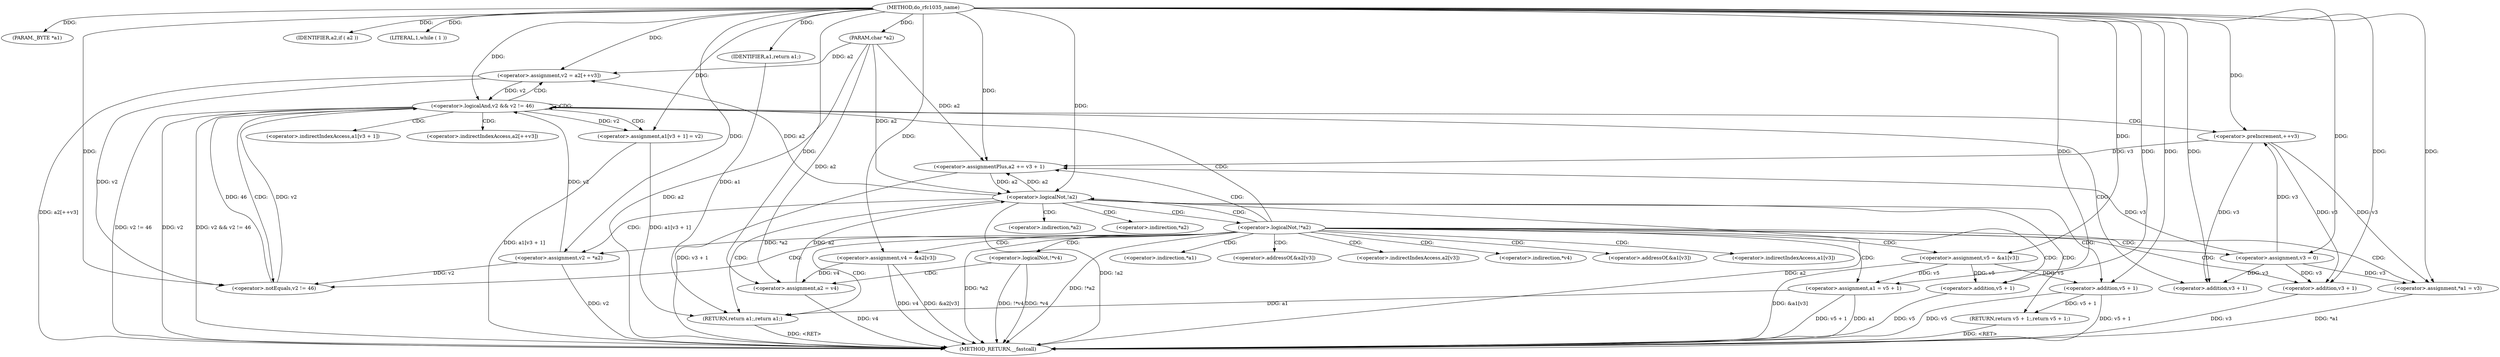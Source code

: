 digraph do_rfc1035_name {  
"1000105" [label = "(METHOD,do_rfc1035_name)" ]
"1000193" [label = "(METHOD_RETURN,__fastcall)" ]
"1000106" [label = "(PARAM,_BYTE *a1)" ]
"1000107" [label = "(PARAM,char *a2)" ]
"1000114" [label = "(IDENTIFIER,a2,if ( a2 ))" ]
"1000117" [label = "(LITERAL,1,while ( 1 ))" ]
"1000119" [label = "(<operator>.assignment,v2 = *a2)" ]
"1000124" [label = "(<operator>.logicalNot,!*a2)" ]
"1000128" [label = "(<operator>.assignment,v3 = 0)" ]
"1000132" [label = "(<operator>.logicalAnd,v2 && v2 != 46)" ]
"1000134" [label = "(<operator>.notEquals,v2 != 46)" ]
"1000138" [label = "(<operator>.assignment,a1[v3 + 1] = v2)" ]
"1000141" [label = "(<operator>.addition,v3 + 1)" ]
"1000145" [label = "(<operator>.assignment,v2 = a2[++v3])" ]
"1000149" [label = "(<operator>.preIncrement,++v3)" ]
"1000151" [label = "(<operator>.assignment,*a1 = v3)" ]
"1000155" [label = "(<operator>.assignment,v4 = &a2[v3])" ]
"1000161" [label = "(<operator>.assignmentPlus,a2 += v3 + 1)" ]
"1000163" [label = "(<operator>.addition,v3 + 1)" ]
"1000167" [label = "(<operator>.logicalNot,!*v4)" ]
"1000170" [label = "(<operator>.assignment,a2 = v4)" ]
"1000173" [label = "(<operator>.assignment,v5 = &a1[v3])" ]
"1000179" [label = "(<operator>.assignment,a1 = v5 + 1)" ]
"1000181" [label = "(<operator>.addition,v5 + 1)" ]
"1000185" [label = "(<operator>.logicalNot,!a2)" ]
"1000187" [label = "(RETURN,return v5 + 1;,return v5 + 1;)" ]
"1000188" [label = "(<operator>.addition,v5 + 1)" ]
"1000191" [label = "(RETURN,return a1;,return a1;)" ]
"1000192" [label = "(IDENTIFIER,a1,return a1;)" ]
"1000121" [label = "(<operator>.indirection,*a2)" ]
"1000125" [label = "(<operator>.indirection,*a2)" ]
"1000139" [label = "(<operator>.indirectIndexAccess,a1[v3 + 1])" ]
"1000147" [label = "(<operator>.indirectIndexAccess,a2[++v3])" ]
"1000152" [label = "(<operator>.indirection,*a1)" ]
"1000157" [label = "(<operator>.addressOf,&a2[v3])" ]
"1000158" [label = "(<operator>.indirectIndexAccess,a2[v3])" ]
"1000168" [label = "(<operator>.indirection,*v4)" ]
"1000175" [label = "(<operator>.addressOf,&a1[v3])" ]
"1000176" [label = "(<operator>.indirectIndexAccess,a1[v3])" ]
  "1000187" -> "1000193"  [ label = "DDG: <RET>"] 
  "1000191" -> "1000193"  [ label = "DDG: <RET>"] 
  "1000188" -> "1000193"  [ label = "DDG: v5"] 
  "1000124" -> "1000193"  [ label = "DDG: !*a2"] 
  "1000155" -> "1000193"  [ label = "DDG: &a2[v3]"] 
  "1000151" -> "1000193"  [ label = "DDG: *a1"] 
  "1000132" -> "1000193"  [ label = "DDG: v2 != 46"] 
  "1000132" -> "1000193"  [ label = "DDG: v2"] 
  "1000185" -> "1000193"  [ label = "DDG: !a2"] 
  "1000188" -> "1000193"  [ label = "DDG: v5 + 1"] 
  "1000124" -> "1000193"  [ label = "DDG: *a2"] 
  "1000155" -> "1000193"  [ label = "DDG: v4"] 
  "1000179" -> "1000193"  [ label = "DDG: v5 + 1"] 
  "1000163" -> "1000193"  [ label = "DDG: v3"] 
  "1000167" -> "1000193"  [ label = "DDG: !*v4"] 
  "1000107" -> "1000193"  [ label = "DDG: a2"] 
  "1000161" -> "1000193"  [ label = "DDG: v3 + 1"] 
  "1000119" -> "1000193"  [ label = "DDG: v2"] 
  "1000138" -> "1000193"  [ label = "DDG: a1[v3 + 1]"] 
  "1000179" -> "1000193"  [ label = "DDG: a1"] 
  "1000181" -> "1000193"  [ label = "DDG: v5"] 
  "1000145" -> "1000193"  [ label = "DDG: a2[++v3]"] 
  "1000173" -> "1000193"  [ label = "DDG: &a1[v3]"] 
  "1000170" -> "1000193"  [ label = "DDG: v4"] 
  "1000167" -> "1000193"  [ label = "DDG: *v4"] 
  "1000185" -> "1000193"  [ label = "DDG: a2"] 
  "1000132" -> "1000193"  [ label = "DDG: v2 && v2 != 46"] 
  "1000105" -> "1000106"  [ label = "DDG: "] 
  "1000105" -> "1000107"  [ label = "DDG: "] 
  "1000105" -> "1000114"  [ label = "DDG: "] 
  "1000105" -> "1000117"  [ label = "DDG: "] 
  "1000124" -> "1000119"  [ label = "DDG: *a2"] 
  "1000105" -> "1000119"  [ label = "DDG: "] 
  "1000105" -> "1000128"  [ label = "DDG: "] 
  "1000119" -> "1000132"  [ label = "DDG: v2"] 
  "1000134" -> "1000132"  [ label = "DDG: v2"] 
  "1000145" -> "1000132"  [ label = "DDG: v2"] 
  "1000105" -> "1000132"  [ label = "DDG: "] 
  "1000134" -> "1000132"  [ label = "DDG: 46"] 
  "1000119" -> "1000134"  [ label = "DDG: v2"] 
  "1000145" -> "1000134"  [ label = "DDG: v2"] 
  "1000105" -> "1000134"  [ label = "DDG: "] 
  "1000132" -> "1000138"  [ label = "DDG: v2"] 
  "1000105" -> "1000138"  [ label = "DDG: "] 
  "1000149" -> "1000141"  [ label = "DDG: v3"] 
  "1000128" -> "1000141"  [ label = "DDG: v3"] 
  "1000105" -> "1000141"  [ label = "DDG: "] 
  "1000185" -> "1000145"  [ label = "DDG: a2"] 
  "1000107" -> "1000145"  [ label = "DDG: a2"] 
  "1000105" -> "1000145"  [ label = "DDG: "] 
  "1000105" -> "1000149"  [ label = "DDG: "] 
  "1000128" -> "1000149"  [ label = "DDG: v3"] 
  "1000149" -> "1000151"  [ label = "DDG: v3"] 
  "1000128" -> "1000151"  [ label = "DDG: v3"] 
  "1000105" -> "1000151"  [ label = "DDG: "] 
  "1000105" -> "1000155"  [ label = "DDG: "] 
  "1000105" -> "1000161"  [ label = "DDG: "] 
  "1000149" -> "1000161"  [ label = "DDG: v3"] 
  "1000128" -> "1000161"  [ label = "DDG: v3"] 
  "1000185" -> "1000161"  [ label = "DDG: a2"] 
  "1000107" -> "1000161"  [ label = "DDG: a2"] 
  "1000105" -> "1000163"  [ label = "DDG: "] 
  "1000149" -> "1000163"  [ label = "DDG: v3"] 
  "1000128" -> "1000163"  [ label = "DDG: v3"] 
  "1000155" -> "1000170"  [ label = "DDG: v4"] 
  "1000105" -> "1000170"  [ label = "DDG: "] 
  "1000107" -> "1000170"  [ label = "DDG: a2"] 
  "1000105" -> "1000173"  [ label = "DDG: "] 
  "1000173" -> "1000179"  [ label = "DDG: v5"] 
  "1000105" -> "1000179"  [ label = "DDG: "] 
  "1000173" -> "1000181"  [ label = "DDG: v5"] 
  "1000105" -> "1000181"  [ label = "DDG: "] 
  "1000170" -> "1000185"  [ label = "DDG: a2"] 
  "1000161" -> "1000185"  [ label = "DDG: a2"] 
  "1000107" -> "1000185"  [ label = "DDG: a2"] 
  "1000105" -> "1000185"  [ label = "DDG: "] 
  "1000188" -> "1000187"  [ label = "DDG: v5 + 1"] 
  "1000105" -> "1000188"  [ label = "DDG: "] 
  "1000173" -> "1000188"  [ label = "DDG: v5"] 
  "1000192" -> "1000191"  [ label = "DDG: a1"] 
  "1000138" -> "1000191"  [ label = "DDG: a1[v3 + 1]"] 
  "1000179" -> "1000191"  [ label = "DDG: a1"] 
  "1000105" -> "1000192"  [ label = "DDG: "] 
  "1000124" -> "1000176"  [ label = "CDG: "] 
  "1000124" -> "1000175"  [ label = "CDG: "] 
  "1000124" -> "1000173"  [ label = "CDG: "] 
  "1000124" -> "1000168"  [ label = "CDG: "] 
  "1000124" -> "1000167"  [ label = "CDG: "] 
  "1000124" -> "1000163"  [ label = "CDG: "] 
  "1000124" -> "1000161"  [ label = "CDG: "] 
  "1000124" -> "1000191"  [ label = "CDG: "] 
  "1000124" -> "1000185"  [ label = "CDG: "] 
  "1000124" -> "1000181"  [ label = "CDG: "] 
  "1000124" -> "1000179"  [ label = "CDG: "] 
  "1000124" -> "1000128"  [ label = "CDG: "] 
  "1000124" -> "1000132"  [ label = "CDG: "] 
  "1000124" -> "1000158"  [ label = "CDG: "] 
  "1000124" -> "1000157"  [ label = "CDG: "] 
  "1000124" -> "1000155"  [ label = "CDG: "] 
  "1000124" -> "1000152"  [ label = "CDG: "] 
  "1000124" -> "1000151"  [ label = "CDG: "] 
  "1000124" -> "1000134"  [ label = "CDG: "] 
  "1000132" -> "1000141"  [ label = "CDG: "] 
  "1000132" -> "1000139"  [ label = "CDG: "] 
  "1000132" -> "1000138"  [ label = "CDG: "] 
  "1000132" -> "1000132"  [ label = "CDG: "] 
  "1000132" -> "1000149"  [ label = "CDG: "] 
  "1000132" -> "1000147"  [ label = "CDG: "] 
  "1000132" -> "1000145"  [ label = "CDG: "] 
  "1000132" -> "1000134"  [ label = "CDG: "] 
  "1000167" -> "1000170"  [ label = "CDG: "] 
  "1000185" -> "1000188"  [ label = "CDG: "] 
  "1000185" -> "1000187"  [ label = "CDG: "] 
  "1000185" -> "1000191"  [ label = "CDG: "] 
  "1000185" -> "1000125"  [ label = "CDG: "] 
  "1000185" -> "1000124"  [ label = "CDG: "] 
  "1000185" -> "1000121"  [ label = "CDG: "] 
  "1000185" -> "1000119"  [ label = "CDG: "] 
}
